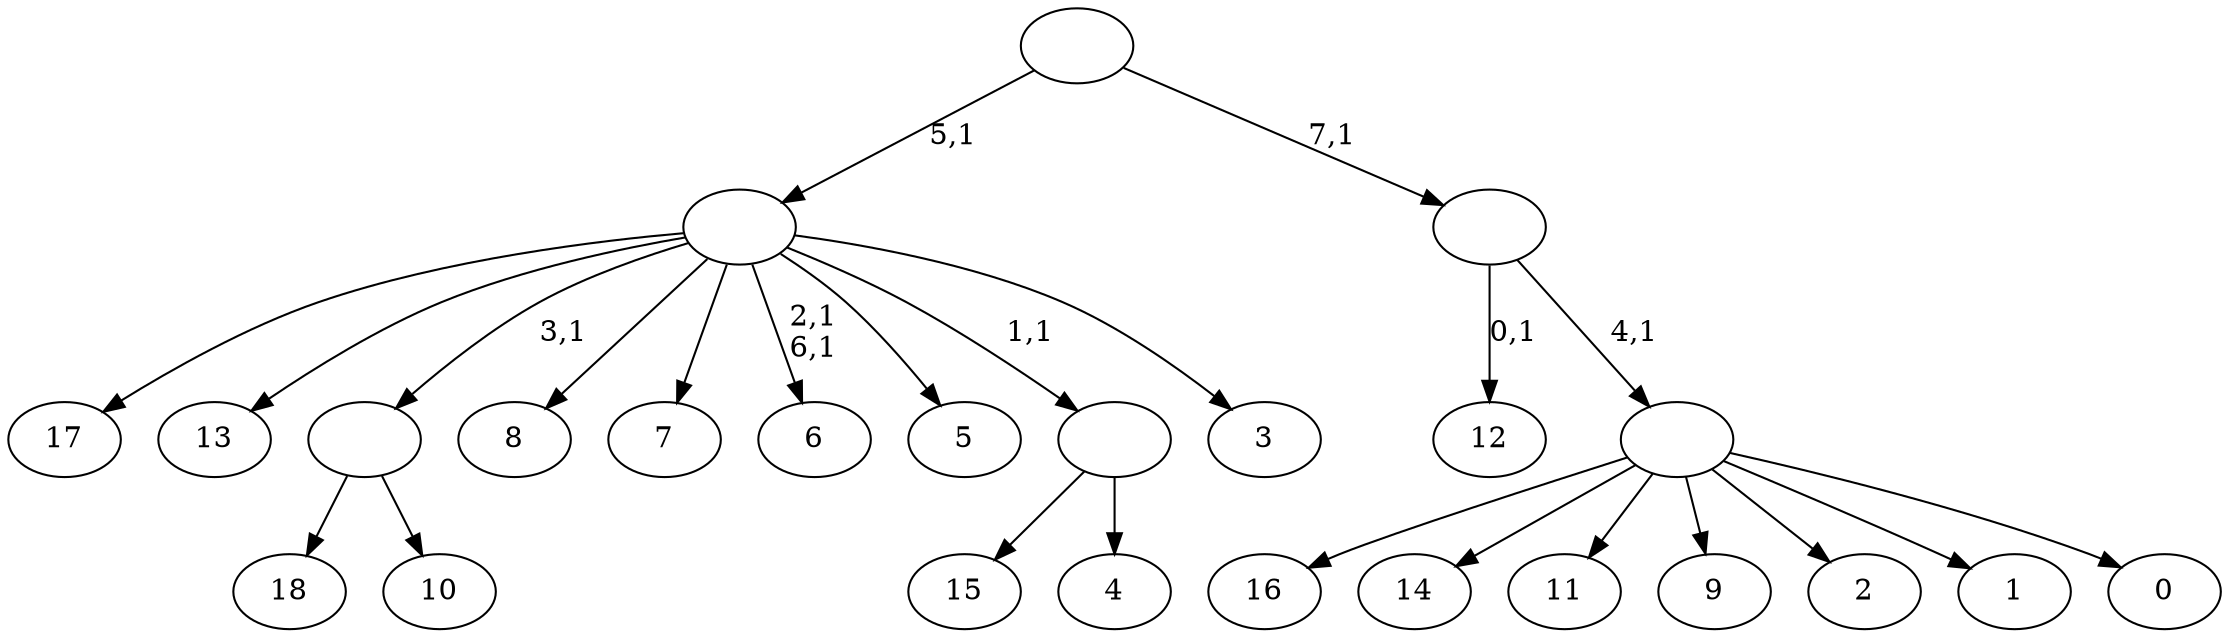 digraph T {
	27 [label="18"]
	26 [label="17"]
	25 [label="16"]
	24 [label="15"]
	23 [label="14"]
	22 [label="13"]
	21 [label="12"]
	19 [label="11"]
	18 [label="10"]
	17 [label=""]
	16 [label="9"]
	15 [label="8"]
	14 [label="7"]
	13 [label="6"]
	10 [label="5"]
	9 [label="4"]
	8 [label=""]
	7 [label="3"]
	6 [label=""]
	5 [label="2"]
	4 [label="1"]
	3 [label="0"]
	2 [label=""]
	1 [label=""]
	0 [label=""]
	17 -> 27 [label=""]
	17 -> 18 [label=""]
	8 -> 24 [label=""]
	8 -> 9 [label=""]
	6 -> 13 [label="2,1\n6,1"]
	6 -> 26 [label=""]
	6 -> 22 [label=""]
	6 -> 17 [label="3,1"]
	6 -> 15 [label=""]
	6 -> 14 [label=""]
	6 -> 10 [label=""]
	6 -> 8 [label="1,1"]
	6 -> 7 [label=""]
	2 -> 25 [label=""]
	2 -> 23 [label=""]
	2 -> 19 [label=""]
	2 -> 16 [label=""]
	2 -> 5 [label=""]
	2 -> 4 [label=""]
	2 -> 3 [label=""]
	1 -> 21 [label="0,1"]
	1 -> 2 [label="4,1"]
	0 -> 6 [label="5,1"]
	0 -> 1 [label="7,1"]
}
